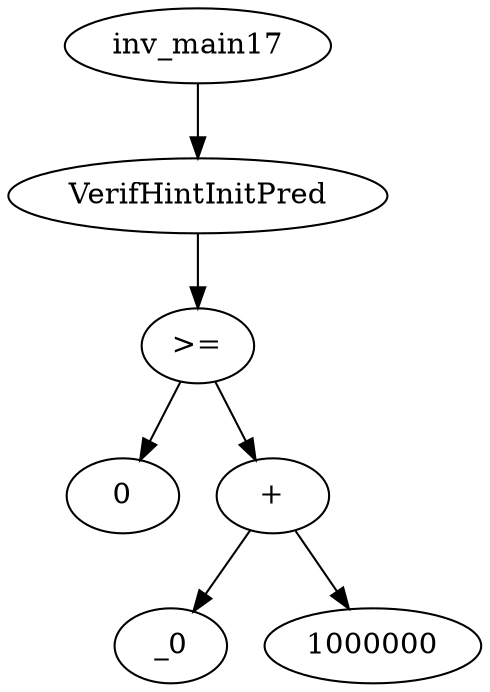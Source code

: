 digraph dag {
0 [label="inv_main17"];
1 [label="VerifHintInitPred"];
2 [label=">="];
3 [label="0"];
4 [label="+"];
5 [label="_0"];
6 [label="1000000"];
0->1
1->2
2->4
2 -> 3
4->6
4 -> 5
}
